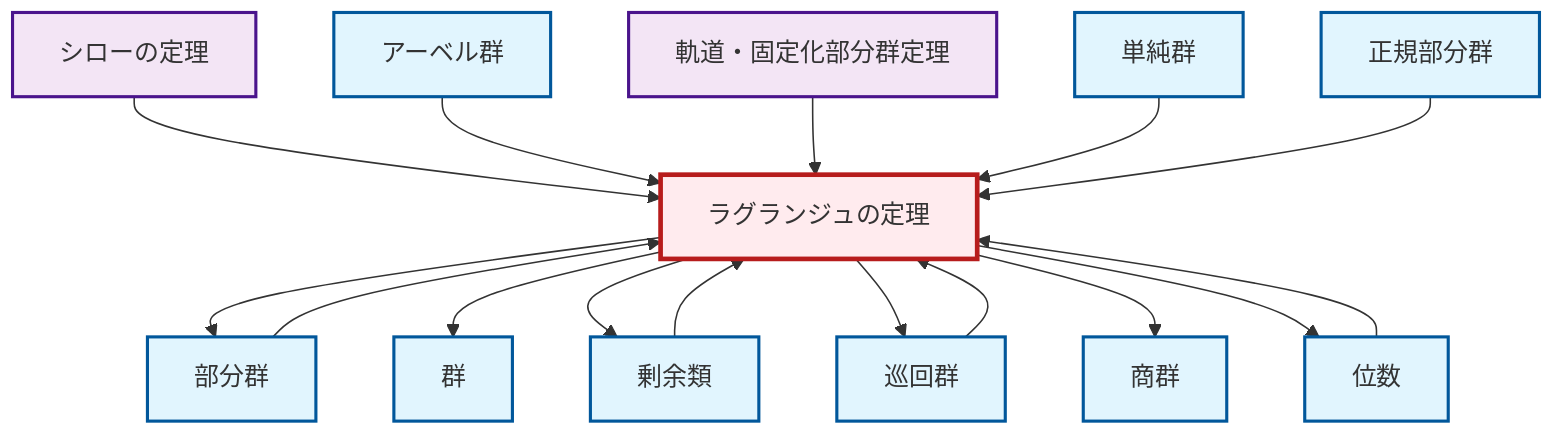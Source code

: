 graph TD
    classDef definition fill:#e1f5fe,stroke:#01579b,stroke-width:2px
    classDef theorem fill:#f3e5f5,stroke:#4a148c,stroke-width:2px
    classDef axiom fill:#fff3e0,stroke:#e65100,stroke-width:2px
    classDef example fill:#e8f5e9,stroke:#1b5e20,stroke-width:2px
    classDef current fill:#ffebee,stroke:#b71c1c,stroke-width:3px
    thm-lagrange["ラグランジュの定理"]:::theorem
    def-cyclic-group["巡回群"]:::definition
    def-coset["剰余類"]:::definition
    def-order["位数"]:::definition
    def-group["群"]:::definition
    thm-sylow["シローの定理"]:::theorem
    def-normal-subgroup["正規部分群"]:::definition
    def-quotient-group["商群"]:::definition
    def-simple-group["単純群"]:::definition
    def-subgroup["部分群"]:::definition
    thm-orbit-stabilizer["軌道・固定化部分群定理"]:::theorem
    def-abelian-group["アーベル群"]:::definition
    thm-lagrange --> def-subgroup
    thm-sylow --> thm-lagrange
    def-abelian-group --> thm-lagrange
    thm-lagrange --> def-group
    thm-lagrange --> def-coset
    def-cyclic-group --> thm-lagrange
    thm-lagrange --> def-cyclic-group
    def-order --> thm-lagrange
    def-coset --> thm-lagrange
    def-subgroup --> thm-lagrange
    thm-orbit-stabilizer --> thm-lagrange
    thm-lagrange --> def-quotient-group
    def-simple-group --> thm-lagrange
    thm-lagrange --> def-order
    def-normal-subgroup --> thm-lagrange
    class thm-lagrange current